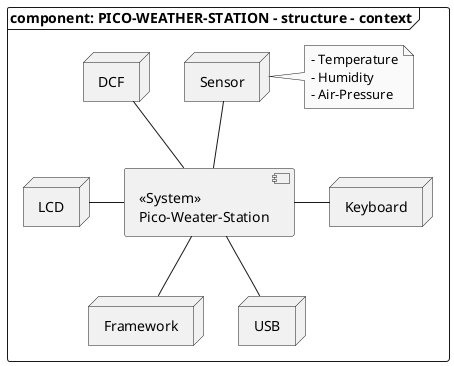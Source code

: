 @startuml pico_weather_station_diagram_component_context

skinparam monochrome true
'skinparam linetype ortho
'skinparam style strictuml

'mainframe component: PICO-WEATHER-STATION - structure - context

frame "component: PICO-WEATHER-STATION - structure - context" {
    node Framework
    node LCD
    node Keyboard
    node DCF
    node USB
    node Sensor
    note right
    - Temperature
    - Humidity
    - Air-Pressure
    end note

    component PICO_WEATER_STATION [
        <<System>>
        Pico-Weater-Station
    ]

    PICO_WEATER_STATION -up- Sensor
    PICO_WEATER_STATION -up- DCF
    PICO_WEATER_STATION -left- LCD
    PICO_WEATER_STATION -right- Keyboard
    PICO_WEATER_STATION -down- Framework
    PICO_WEATER_STATION -down- USB
}

@enduml
